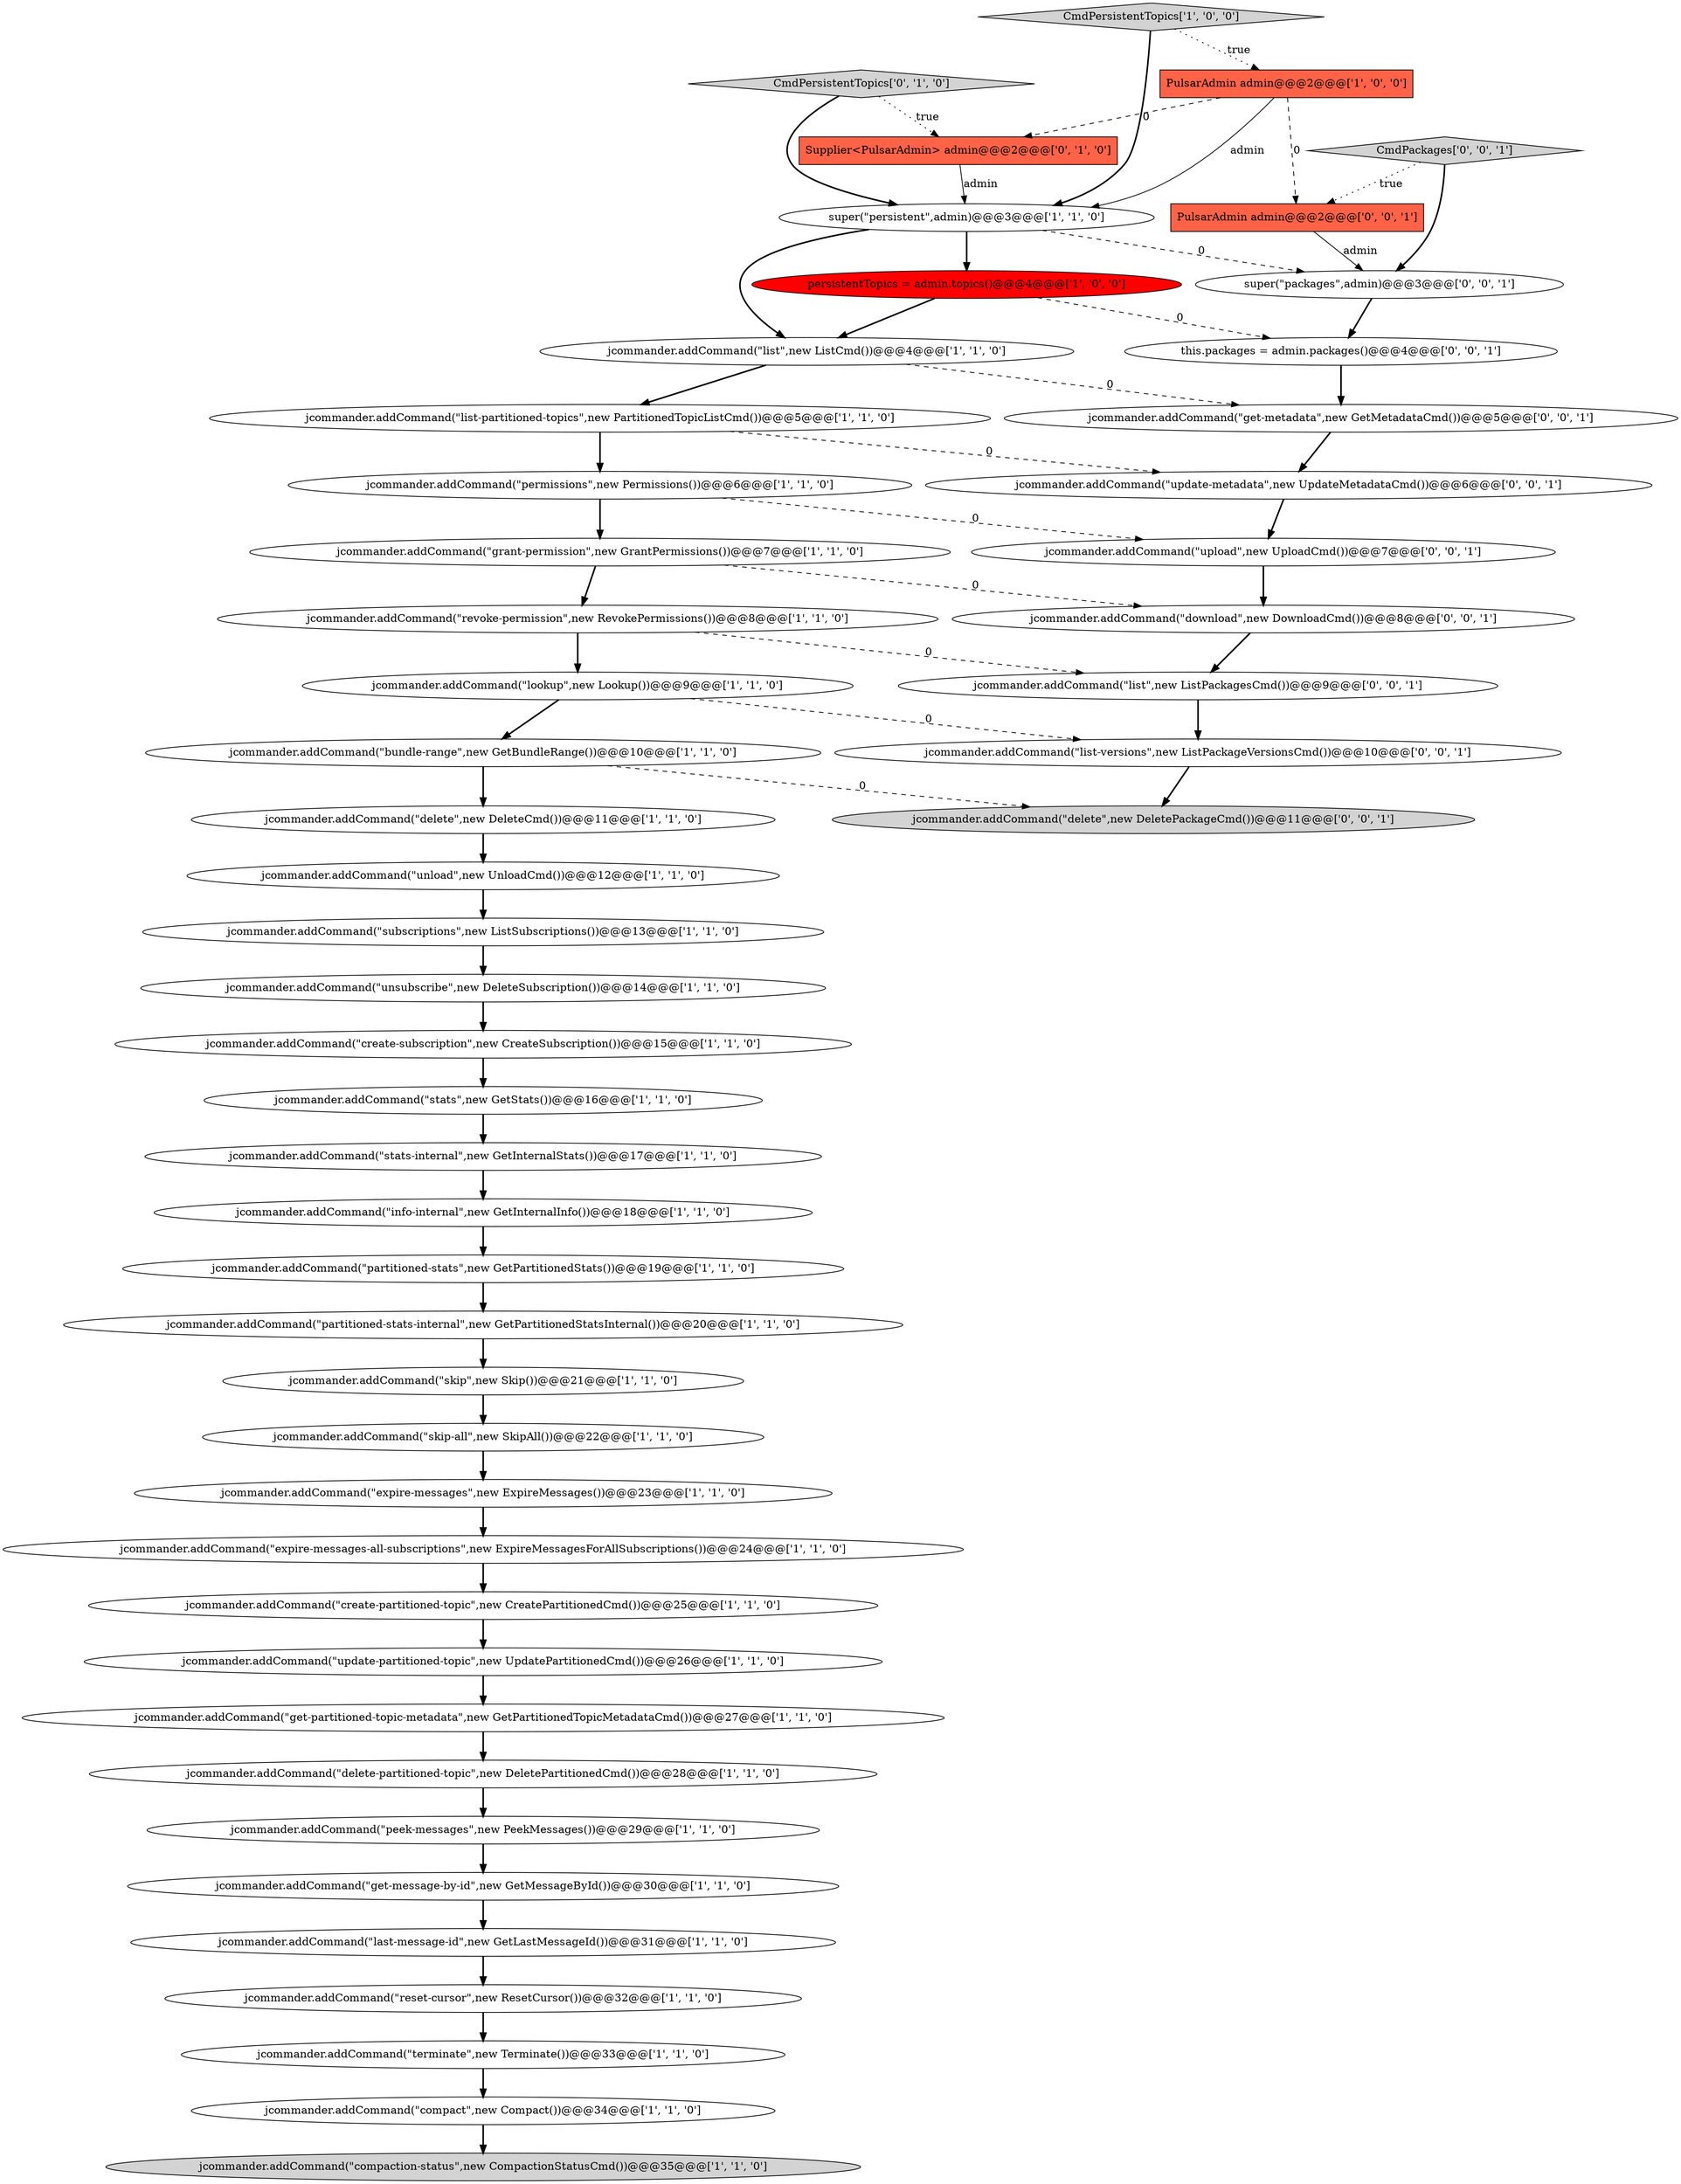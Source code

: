 digraph {
6 [style = filled, label = "jcommander.addCommand(\"stats\",new GetStats())@@@16@@@['1', '1', '0']", fillcolor = white, shape = ellipse image = "AAA0AAABBB1BBB"];
39 [style = filled, label = "super(\"packages\",admin)@@@3@@@['0', '0', '1']", fillcolor = white, shape = ellipse image = "AAA0AAABBB3BBB"];
34 [style = filled, label = "jcommander.addCommand(\"create-subscription\",new CreateSubscription())@@@15@@@['1', '1', '0']", fillcolor = white, shape = ellipse image = "AAA0AAABBB1BBB"];
11 [style = filled, label = "jcommander.addCommand(\"unload\",new UnloadCmd())@@@12@@@['1', '1', '0']", fillcolor = white, shape = ellipse image = "AAA0AAABBB1BBB"];
24 [style = filled, label = "jcommander.addCommand(\"lookup\",new Lookup())@@@9@@@['1', '1', '0']", fillcolor = white, shape = ellipse image = "AAA0AAABBB1BBB"];
42 [style = filled, label = "PulsarAdmin admin@@@2@@@['0', '0', '1']", fillcolor = tomato, shape = box image = "AAA0AAABBB3BBB"];
25 [style = filled, label = "jcommander.addCommand(\"update-partitioned-topic\",new UpdatePartitionedCmd())@@@26@@@['1', '1', '0']", fillcolor = white, shape = ellipse image = "AAA0AAABBB1BBB"];
21 [style = filled, label = "super(\"persistent\",admin)@@@3@@@['1', '1', '0']", fillcolor = white, shape = ellipse image = "AAA0AAABBB1BBB"];
7 [style = filled, label = "jcommander.addCommand(\"get-partitioned-topic-metadata\",new GetPartitionedTopicMetadataCmd())@@@27@@@['1', '1', '0']", fillcolor = white, shape = ellipse image = "AAA0AAABBB1BBB"];
22 [style = filled, label = "jcommander.addCommand(\"expire-messages-all-subscriptions\",new ExpireMessagesForAllSubscriptions())@@@24@@@['1', '1', '0']", fillcolor = white, shape = ellipse image = "AAA0AAABBB1BBB"];
29 [style = filled, label = "jcommander.addCommand(\"revoke-permission\",new RevokePermissions())@@@8@@@['1', '1', '0']", fillcolor = white, shape = ellipse image = "AAA0AAABBB1BBB"];
32 [style = filled, label = "jcommander.addCommand(\"compact\",new Compact())@@@34@@@['1', '1', '0']", fillcolor = white, shape = ellipse image = "AAA0AAABBB1BBB"];
16 [style = filled, label = "jcommander.addCommand(\"skip\",new Skip())@@@21@@@['1', '1', '0']", fillcolor = white, shape = ellipse image = "AAA0AAABBB1BBB"];
48 [style = filled, label = "this.packages = admin.packages()@@@4@@@['0', '0', '1']", fillcolor = white, shape = ellipse image = "AAA0AAABBB3BBB"];
19 [style = filled, label = "jcommander.addCommand(\"get-message-by-id\",new GetMessageById())@@@30@@@['1', '1', '0']", fillcolor = white, shape = ellipse image = "AAA0AAABBB1BBB"];
31 [style = filled, label = "persistentTopics = admin.topics()@@@4@@@['1', '0', '0']", fillcolor = red, shape = ellipse image = "AAA1AAABBB1BBB"];
43 [style = filled, label = "jcommander.addCommand(\"download\",new DownloadCmd())@@@8@@@['0', '0', '1']", fillcolor = white, shape = ellipse image = "AAA0AAABBB3BBB"];
40 [style = filled, label = "jcommander.addCommand(\"list-versions\",new ListPackageVersionsCmd())@@@10@@@['0', '0', '1']", fillcolor = white, shape = ellipse image = "AAA0AAABBB3BBB"];
0 [style = filled, label = "jcommander.addCommand(\"permissions\",new Permissions())@@@6@@@['1', '1', '0']", fillcolor = white, shape = ellipse image = "AAA0AAABBB1BBB"];
26 [style = filled, label = "jcommander.addCommand(\"bundle-range\",new GetBundleRange())@@@10@@@['1', '1', '0']", fillcolor = white, shape = ellipse image = "AAA0AAABBB1BBB"];
17 [style = filled, label = "jcommander.addCommand(\"delete\",new DeleteCmd())@@@11@@@['1', '1', '0']", fillcolor = white, shape = ellipse image = "AAA0AAABBB1BBB"];
27 [style = filled, label = "jcommander.addCommand(\"partitioned-stats\",new GetPartitionedStats())@@@19@@@['1', '1', '0']", fillcolor = white, shape = ellipse image = "AAA0AAABBB1BBB"];
15 [style = filled, label = "jcommander.addCommand(\"terminate\",new Terminate())@@@33@@@['1', '1', '0']", fillcolor = white, shape = ellipse image = "AAA0AAABBB1BBB"];
46 [style = filled, label = "jcommander.addCommand(\"delete\",new DeletePackageCmd())@@@11@@@['0', '0', '1']", fillcolor = lightgray, shape = ellipse image = "AAA0AAABBB3BBB"];
2 [style = filled, label = "jcommander.addCommand(\"create-partitioned-topic\",new CreatePartitionedCmd())@@@25@@@['1', '1', '0']", fillcolor = white, shape = ellipse image = "AAA0AAABBB1BBB"];
12 [style = filled, label = "jcommander.addCommand(\"partitioned-stats-internal\",new GetPartitionedStatsInternal())@@@20@@@['1', '1', '0']", fillcolor = white, shape = ellipse image = "AAA0AAABBB1BBB"];
1 [style = filled, label = "jcommander.addCommand(\"unsubscribe\",new DeleteSubscription())@@@14@@@['1', '1', '0']", fillcolor = white, shape = ellipse image = "AAA0AAABBB1BBB"];
35 [style = filled, label = "jcommander.addCommand(\"peek-messages\",new PeekMessages())@@@29@@@['1', '1', '0']", fillcolor = white, shape = ellipse image = "AAA0AAABBB1BBB"];
30 [style = filled, label = "jcommander.addCommand(\"subscriptions\",new ListSubscriptions())@@@13@@@['1', '1', '0']", fillcolor = white, shape = ellipse image = "AAA0AAABBB1BBB"];
10 [style = filled, label = "CmdPersistentTopics['1', '0', '0']", fillcolor = lightgray, shape = diamond image = "AAA0AAABBB1BBB"];
47 [style = filled, label = "jcommander.addCommand(\"list\",new ListPackagesCmd())@@@9@@@['0', '0', '1']", fillcolor = white, shape = ellipse image = "AAA0AAABBB3BBB"];
18 [style = filled, label = "jcommander.addCommand(\"last-message-id\",new GetLastMessageId())@@@31@@@['1', '1', '0']", fillcolor = white, shape = ellipse image = "AAA0AAABBB1BBB"];
36 [style = filled, label = "CmdPersistentTopics['0', '1', '0']", fillcolor = lightgray, shape = diamond image = "AAA0AAABBB2BBB"];
8 [style = filled, label = "jcommander.addCommand(\"grant-permission\",new GrantPermissions())@@@7@@@['1', '1', '0']", fillcolor = white, shape = ellipse image = "AAA0AAABBB1BBB"];
9 [style = filled, label = "PulsarAdmin admin@@@2@@@['1', '0', '0']", fillcolor = tomato, shape = box image = "AAA1AAABBB1BBB"];
14 [style = filled, label = "jcommander.addCommand(\"skip-all\",new SkipAll())@@@22@@@['1', '1', '0']", fillcolor = white, shape = ellipse image = "AAA0AAABBB1BBB"];
5 [style = filled, label = "jcommander.addCommand(\"compaction-status\",new CompactionStatusCmd())@@@35@@@['1', '1', '0']", fillcolor = lightgray, shape = ellipse image = "AAA0AAABBB1BBB"];
41 [style = filled, label = "CmdPackages['0', '0', '1']", fillcolor = lightgray, shape = diamond image = "AAA0AAABBB3BBB"];
28 [style = filled, label = "jcommander.addCommand(\"list-partitioned-topics\",new PartitionedTopicListCmd())@@@5@@@['1', '1', '0']", fillcolor = white, shape = ellipse image = "AAA0AAABBB1BBB"];
23 [style = filled, label = "jcommander.addCommand(\"list\",new ListCmd())@@@4@@@['1', '1', '0']", fillcolor = white, shape = ellipse image = "AAA0AAABBB1BBB"];
3 [style = filled, label = "jcommander.addCommand(\"reset-cursor\",new ResetCursor())@@@32@@@['1', '1', '0']", fillcolor = white, shape = ellipse image = "AAA0AAABBB1BBB"];
33 [style = filled, label = "jcommander.addCommand(\"info-internal\",new GetInternalInfo())@@@18@@@['1', '1', '0']", fillcolor = white, shape = ellipse image = "AAA0AAABBB1BBB"];
45 [style = filled, label = "jcommander.addCommand(\"upload\",new UploadCmd())@@@7@@@['0', '0', '1']", fillcolor = white, shape = ellipse image = "AAA0AAABBB3BBB"];
38 [style = filled, label = "jcommander.addCommand(\"get-metadata\",new GetMetadataCmd())@@@5@@@['0', '0', '1']", fillcolor = white, shape = ellipse image = "AAA0AAABBB3BBB"];
20 [style = filled, label = "jcommander.addCommand(\"stats-internal\",new GetInternalStats())@@@17@@@['1', '1', '0']", fillcolor = white, shape = ellipse image = "AAA0AAABBB1BBB"];
4 [style = filled, label = "jcommander.addCommand(\"delete-partitioned-topic\",new DeletePartitionedCmd())@@@28@@@['1', '1', '0']", fillcolor = white, shape = ellipse image = "AAA0AAABBB1BBB"];
13 [style = filled, label = "jcommander.addCommand(\"expire-messages\",new ExpireMessages())@@@23@@@['1', '1', '0']", fillcolor = white, shape = ellipse image = "AAA0AAABBB1BBB"];
44 [style = filled, label = "jcommander.addCommand(\"update-metadata\",new UpdateMetadataCmd())@@@6@@@['0', '0', '1']", fillcolor = white, shape = ellipse image = "AAA0AAABBB3BBB"];
37 [style = filled, label = "Supplier<PulsarAdmin> admin@@@2@@@['0', '1', '0']", fillcolor = tomato, shape = box image = "AAA1AAABBB2BBB"];
23->38 [style = dashed, label="0"];
32->5 [style = bold, label=""];
18->3 [style = bold, label=""];
4->35 [style = bold, label=""];
37->21 [style = solid, label="admin"];
19->18 [style = bold, label=""];
31->23 [style = bold, label=""];
39->48 [style = bold, label=""];
22->2 [style = bold, label=""];
30->1 [style = bold, label=""];
27->12 [style = bold, label=""];
26->17 [style = bold, label=""];
38->44 [style = bold, label=""];
9->42 [style = dashed, label="0"];
47->40 [style = bold, label=""];
35->19 [style = bold, label=""];
24->40 [style = dashed, label="0"];
3->15 [style = bold, label=""];
12->16 [style = bold, label=""];
10->21 [style = bold, label=""];
7->4 [style = bold, label=""];
31->48 [style = dashed, label="0"];
10->9 [style = dotted, label="true"];
25->7 [style = bold, label=""];
33->27 [style = bold, label=""];
36->37 [style = dotted, label="true"];
8->43 [style = dashed, label="0"];
20->33 [style = bold, label=""];
9->21 [style = solid, label="admin"];
9->37 [style = dashed, label="0"];
21->39 [style = dashed, label="0"];
40->46 [style = bold, label=""];
42->39 [style = solid, label="admin"];
23->28 [style = bold, label=""];
6->20 [style = bold, label=""];
28->0 [style = bold, label=""];
36->21 [style = bold, label=""];
24->26 [style = bold, label=""];
1->34 [style = bold, label=""];
29->47 [style = dashed, label="0"];
21->31 [style = bold, label=""];
43->47 [style = bold, label=""];
48->38 [style = bold, label=""];
45->43 [style = bold, label=""];
28->44 [style = dashed, label="0"];
34->6 [style = bold, label=""];
0->8 [style = bold, label=""];
16->14 [style = bold, label=""];
26->46 [style = dashed, label="0"];
41->42 [style = dotted, label="true"];
13->22 [style = bold, label=""];
14->13 [style = bold, label=""];
41->39 [style = bold, label=""];
29->24 [style = bold, label=""];
2->25 [style = bold, label=""];
15->32 [style = bold, label=""];
21->23 [style = bold, label=""];
44->45 [style = bold, label=""];
8->29 [style = bold, label=""];
11->30 [style = bold, label=""];
0->45 [style = dashed, label="0"];
17->11 [style = bold, label=""];
}
